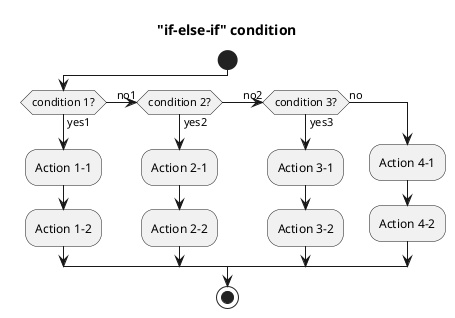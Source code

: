 @startuml
'https://plantuml.com/activity-diagram-beta

title "if-else-if" condition
start
if (condition 1?) then (yes1)
  :Action 1-1;
  :Action 1-2;
(no1) elseif (condition 2?) then (yes2)
  :Action 2-1;
  :Action 2-2;
(no2) elseif (condition 3?) then (yes3)
  :Action 3-1;
  :Action 3-2;
else (no)
  :Action 4-1;
  :Action 4-2;
endif
stop

@enduml
